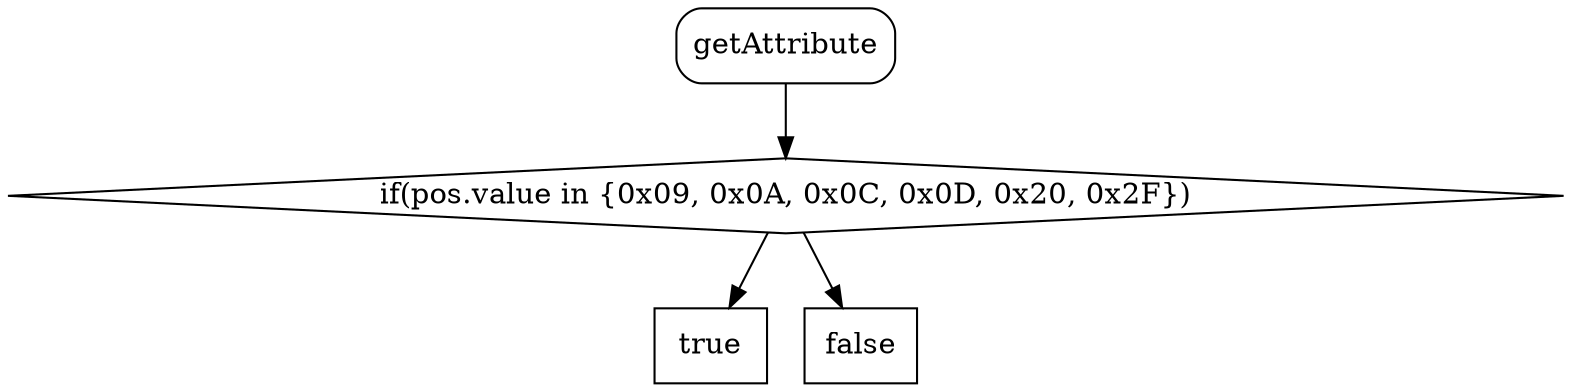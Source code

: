 digraph G {
	node[shape="box", style="rounded"]
		getAttribute;
	node[shape="parallelogram", style=""]
		
	node[shape="diamond", style=""]
		startIsWhitespace[label="if(pos.value in {0x09, 0x0A, 0x0C, 0x0D, 0x20, 0x2F})"];
	node[shape="box", style=""]
		startIsWhitespaceTrue[label="true"];
		startIsWhitespaceFalse[label="false"];

	getAttribute -> startIsWhitespace;
	startIsWhitespace -> startIsWhitespaceTrue;
	startIsWhitespace -> startIsWhitespaceFalse;
}

